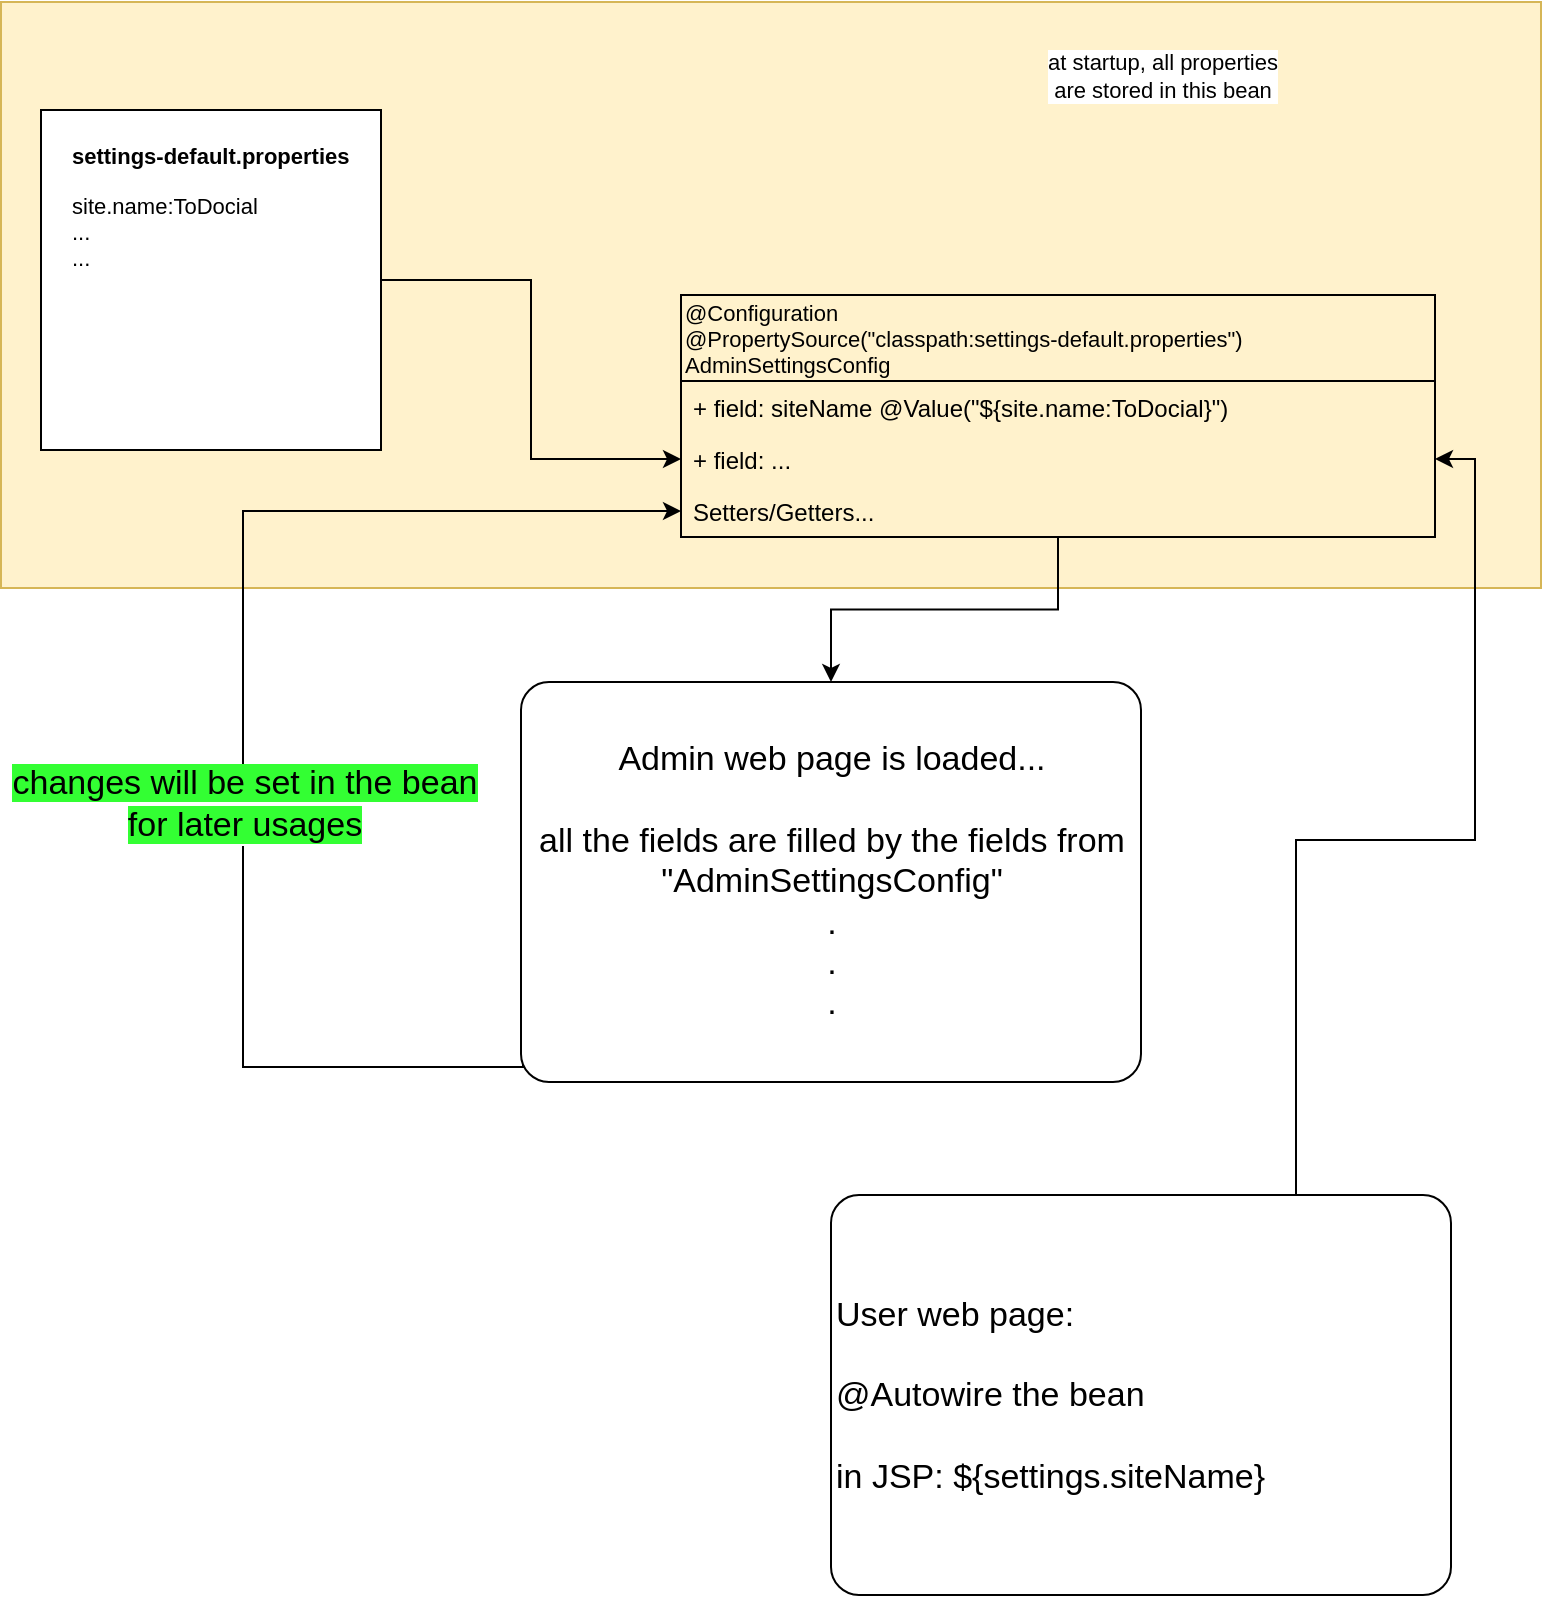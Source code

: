 <mxfile version="11.1.4" type="device"><diagram id="cZeWZohVKuHmOq_67WPC" name="Page-1"><mxGraphModel dx="2480" dy="1463" grid="1" gridSize="10" guides="1" tooltips="1" connect="1" arrows="1" fold="1" page="1" pageScale="1" pageWidth="827" pageHeight="1169" math="0" shadow="0"><root><mxCell id="0"/><mxCell id="1" parent="0"/><mxCell id="aziP_OLYiPm0sI_riATu-10" value="&lt;span style=&quot;font-family: &amp;quot;helvetica&amp;quot; , &amp;quot;arial&amp;quot; , sans-serif ; font-size: 0px&quot;&gt;%3CmxGraphModel%3E%3Croot%3E%3CmxCell%20id%3D%220%22%2F%3E%3CmxCell%20id%3D%221%22%20parent%3D%220%22%2F%3E%3CmxCell%20id%3D%222%22%20value%3D%22at%20startup%2C%20all%20properties%26lt%3Bbr%26gt%3Bare%20stored%20in%20this%20bean%22%20style%3D%22text%3Bhtml%3D1%3Bresizable%3D0%3Bpoints%3D%5B%5D%3Balign%3Dcenter%3BverticalAlign%3Dmiddle%3BlabelBackgroundColor%3D%23ffffff%3BfontSize%3D11%3B%22%20vertex%3D%221%22%20connectable%3D%220%22%20parent%3D%221%22%3E%3CmxGeometry%20x%3D%22283.882%22%20y%3D%22212.118%22%20as%3D%22geometry%22%3E%3CmxPoint%20as%3D%22offset%22%2F%3E%3C%2FmxGeometry%3E%3C%2FmxCell%3E%3C%2Froot%3E%3C%2FmxGraphModel%3E&lt;/span&gt;" style="rounded=0;whiteSpace=wrap;html=1;fontSize=11;align=left;fillColor=#fff2cc;strokeColor=#d6b656;" parent="1" vertex="1"><mxGeometry x="25.5" y="190" width="770" height="293" as="geometry"/></mxCell><mxCell id="aziP_OLYiPm0sI_riATu-8" style="edgeStyle=orthogonalEdgeStyle;rounded=0;orthogonalLoop=1;jettySize=auto;html=1;exitX=1;exitY=0.5;exitDx=0;exitDy=0;entryX=0;entryY=0.5;entryDx=0;entryDy=0;fontSize=11;" parent="1" source="aziP_OLYiPm0sI_riATu-1" target="aziP_OLYiPm0sI_riATu-6" edge="1"><mxGeometry relative="1" as="geometry"/></mxCell><mxCell id="aziP_OLYiPm0sI_riATu-1" value="" style="rounded=0;whiteSpace=wrap;html=1;" parent="1" vertex="1"><mxGeometry x="45.5" y="244" width="170" height="170" as="geometry"/></mxCell><mxCell id="aziP_OLYiPm0sI_riATu-2" value="&lt;h1 style=&quot;font-size: 11px;&quot;&gt;settings-default.properties&lt;/h1&gt;&lt;p style=&quot;font-size: 11px;&quot;&gt;site.name:ToDocial&lt;br style=&quot;font-size: 11px;&quot;&gt;...&lt;br style=&quot;font-size: 11px;&quot;&gt;...&lt;/p&gt;" style="text;html=1;strokeColor=none;fillColor=none;spacing=5;spacingTop=-20;whiteSpace=wrap;overflow=hidden;rounded=0;fontSize=11;" parent="1" vertex="1"><mxGeometry x="55.5" y="264" width="150" height="115" as="geometry"/></mxCell><mxCell id="aziP_OLYiPm0sI_riATu-13" style="edgeStyle=orthogonalEdgeStyle;rounded=0;orthogonalLoop=1;jettySize=auto;html=1;fontSize=11;" parent="1" source="aziP_OLYiPm0sI_riATu-4" target="aziP_OLYiPm0sI_riATu-12" edge="1"><mxGeometry relative="1" as="geometry"/></mxCell><mxCell id="aziP_OLYiPm0sI_riATu-4" value="@Configuration&#10;@PropertySource(&quot;classpath:settings-default.properties&quot;)&#10;AdminSettingsConfig" style="swimlane;fontStyle=0;childLayout=stackLayout;horizontal=1;startSize=43;fillColor=none;horizontalStack=0;resizeParent=1;resizeParentMax=0;resizeLast=0;collapsible=1;marginBottom=0;fontSize=11;align=left;" parent="1" vertex="1"><mxGeometry x="365.5" y="336.5" width="377" height="121" as="geometry"/></mxCell><mxCell id="aziP_OLYiPm0sI_riATu-5" value="+ field: siteName @Value(&quot;${site.name:ToDocial}&quot;)" style="text;strokeColor=none;fillColor=none;align=left;verticalAlign=top;spacingLeft=4;spacingRight=4;overflow=hidden;rotatable=0;points=[[0,0.5],[1,0.5]];portConstraint=eastwest;" parent="aziP_OLYiPm0sI_riATu-4" vertex="1"><mxGeometry y="43" width="377" height="26" as="geometry"/></mxCell><mxCell id="aziP_OLYiPm0sI_riATu-6" value="+ field: ..." style="text;strokeColor=none;fillColor=none;align=left;verticalAlign=top;spacingLeft=4;spacingRight=4;overflow=hidden;rotatable=0;points=[[0,0.5],[1,0.5]];portConstraint=eastwest;" parent="aziP_OLYiPm0sI_riATu-4" vertex="1"><mxGeometry y="69" width="377" height="26" as="geometry"/></mxCell><mxCell id="aziP_OLYiPm0sI_riATu-7" value="Setters/Getters..." style="text;strokeColor=none;fillColor=none;align=left;verticalAlign=top;spacingLeft=4;spacingRight=4;overflow=hidden;rotatable=0;points=[[0,0.5],[1,0.5]];portConstraint=eastwest;" parent="aziP_OLYiPm0sI_riATu-4" vertex="1"><mxGeometry y="95" width="377" height="26" as="geometry"/></mxCell><mxCell id="aziP_OLYiPm0sI_riATu-11" value="at startup, all properties&lt;br&gt;are stored in this bean" style="text;html=1;resizable=0;points=[];align=center;verticalAlign=middle;labelBackgroundColor=#ffffff;fontSize=11;" parent="1" vertex="1" connectable="0"><mxGeometry x="605.382" y="226.618" as="geometry"><mxPoint as="offset"/></mxGeometry></mxCell><mxCell id="aziP_OLYiPm0sI_riATu-17" value="&lt;span style=&quot;background-color: rgb(51 , 255 , 51)&quot;&gt;changes will be set in the bean&lt;br&gt;for later usages&lt;/span&gt;" style="edgeStyle=orthogonalEdgeStyle;rounded=0;orthogonalLoop=1;jettySize=auto;html=1;exitX=0;exitY=0.5;exitDx=0;exitDy=0;entryX=0;entryY=0.5;entryDx=0;entryDy=0;fontSize=17;" parent="1" source="aziP_OLYiPm0sI_riATu-12" target="aziP_OLYiPm0sI_riATu-7" edge="1"><mxGeometry relative="1" as="geometry"><Array as="points"><mxPoint x="286.5" y="722.5"/><mxPoint x="146.5" y="722.5"/><mxPoint x="146.5" y="444.5"/></Array></mxGeometry></mxCell><mxCell id="aziP_OLYiPm0sI_riATu-12" value="Admin web page is loaded...&lt;br style=&quot;font-size: 17px&quot;&gt;&lt;br style=&quot;font-size: 17px&quot;&gt;all the fields are filled by the fields from &quot;AdminSettingsConfig&quot;&lt;br style=&quot;font-size: 17px&quot;&gt;.&lt;br&gt;.&lt;br&gt;." style="rounded=1;whiteSpace=wrap;html=1;fontSize=17;align=center;arcSize=7;" parent="1" vertex="1"><mxGeometry x="285.5" y="530" width="310" height="200" as="geometry"/></mxCell><mxCell id="aziP_OLYiPm0sI_riATu-15" value="" style="shape=image;html=1;verticalAlign=top;verticalLabelPosition=bottom;labelBackgroundColor=#ffffff;imageAspect=0;aspect=fixed;image=https://cdn1.iconfinder.com/data/icons/vegetables-56/50/Vegetables_Outline-03-128.png;fontSize=11;align=left;" parent="1" vertex="1"><mxGeometry x="695.5" y="296.5" width="65" height="65" as="geometry"/></mxCell><mxCell id="aziP_OLYiPm0sI_riATu-21" style="edgeStyle=orthogonalEdgeStyle;rounded=0;orthogonalLoop=1;jettySize=auto;html=1;exitX=0.75;exitY=0;exitDx=0;exitDy=0;entryX=1;entryY=0.5;entryDx=0;entryDy=0;fontSize=17;" parent="1" source="aziP_OLYiPm0sI_riATu-18" target="aziP_OLYiPm0sI_riATu-6" edge="1"><mxGeometry relative="1" as="geometry"/></mxCell><mxCell id="aziP_OLYiPm0sI_riATu-18" value="User web page:&lt;br&gt;&lt;br&gt;@Autowire the bean&lt;br&gt;&lt;br&gt;in JSP: ${settings.siteName}" style="rounded=1;whiteSpace=wrap;html=1;fontSize=17;align=left;arcSize=7;" parent="1" vertex="1"><mxGeometry x="440.5" y="786.5" width="310" height="200" as="geometry"/></mxCell></root></mxGraphModel></diagram></mxfile>